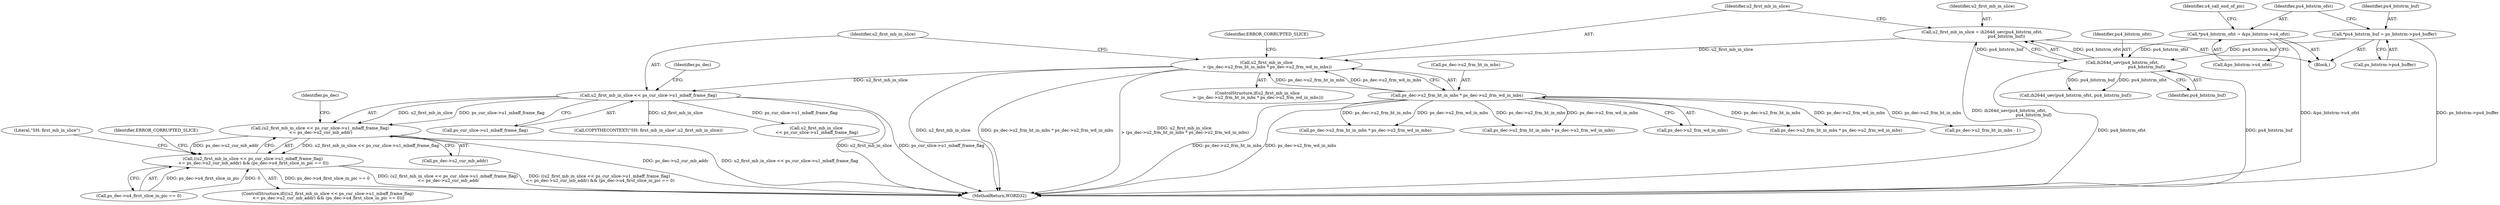 digraph "0_Android_494561291a503840f385fbcd11d9bc5f4dc502b8_2@pointer" {
"1000253" [label="(Call,(u2_first_mb_in_slice << ps_cur_slice->u1_mbaff_frame_flag)\n <= ps_dec->u2_cur_mb_addr)"];
"1000254" [label="(Call,u2_first_mb_in_slice << ps_cur_slice->u1_mbaff_frame_flag)"];
"1000239" [label="(Call,u2_first_mb_in_slice\n > (ps_dec->u2_frm_ht_in_mbs * ps_dec->u2_frm_wd_in_mbs))"];
"1000233" [label="(Call,u2_first_mb_in_slice = ih264d_uev(pu4_bitstrm_ofst,\n                                     pu4_bitstrm_buf))"];
"1000235" [label="(Call,ih264d_uev(pu4_bitstrm_ofst,\n                                     pu4_bitstrm_buf))"];
"1000207" [label="(Call,*pu4_bitstrm_ofst = &ps_bitstrm->u4_ofst)"];
"1000201" [label="(Call,*pu4_bitstrm_buf = ps_bitstrm->pu4_buffer)"];
"1000241" [label="(Call,ps_dec->u2_frm_ht_in_mbs * ps_dec->u2_frm_wd_in_mbs)"];
"1000252" [label="(Call,((u2_first_mb_in_slice << ps_cur_slice->u1_mbaff_frame_flag)\n <= ps_dec->u2_cur_mb_addr) && (ps_dec->u4_first_slice_in_pic == 0))"];
"1000264" [label="(Identifier,ps_dec)"];
"1000842" [label="(Call,ps_dec->u2_frm_ht_in_mbs * ps_dec->u2_frm_wd_in_mbs)"];
"1000242" [label="(Call,ps_dec->u2_frm_ht_in_mbs)"];
"1000259" [label="(Call,ps_dec->u2_cur_mb_addr)"];
"1000271" [label="(Literal,\"SH: first_mb_in_slice\")"];
"1000245" [label="(Call,ps_dec->u2_frm_wd_in_mbs)"];
"1001080" [label="(Call,ps_dec->u2_frm_ht_in_mbs * ps_dec->u2_frm_wd_in_mbs)"];
"1000235" [label="(Call,ih264d_uev(pu4_bitstrm_ofst,\n                                     pu4_bitstrm_buf))"];
"1000241" [label="(Call,ps_dec->u2_frm_ht_in_mbs * ps_dec->u2_frm_wd_in_mbs)"];
"1000256" [label="(Call,ps_cur_slice->u1_mbaff_frame_flag)"];
"1000262" [label="(Call,ps_dec->u4_first_slice_in_pic == 0)"];
"1000164" [label="(Block,)"];
"1000255" [label="(Identifier,u2_first_mb_in_slice)"];
"1000201" [label="(Call,*pu4_bitstrm_buf = ps_bitstrm->pu4_buffer)"];
"1000254" [label="(Call,u2_first_mb_in_slice << ps_cur_slice->u1_mbaff_frame_flag)"];
"1000240" [label="(Identifier,u2_first_mb_in_slice)"];
"1000270" [label="(Call,COPYTHECONTEXT(\"SH: first_mb_in_slice\",u2_first_mb_in_slice))"];
"1000253" [label="(Call,(u2_first_mb_in_slice << ps_cur_slice->u1_mbaff_frame_flag)\n <= ps_dec->u2_cur_mb_addr)"];
"1001860" [label="(Call,u2_first_mb_in_slice\n << ps_cur_slice->u1_mbaff_frame_flag)"];
"1000239" [label="(Call,u2_first_mb_in_slice\n > (ps_dec->u2_frm_ht_in_mbs * ps_dec->u2_frm_wd_in_mbs))"];
"1000224" [label="(Identifier,u4_call_end_of_pic)"];
"1000233" [label="(Call,u2_first_mb_in_slice = ih264d_uev(pu4_bitstrm_ofst,\n                                     pu4_bitstrm_buf))"];
"1000269" [label="(Identifier,ERROR_CORRUPTED_SLICE)"];
"1001934" [label="(Call,ps_dec->u2_frm_ht_in_mbs - 1)"];
"1000237" [label="(Identifier,pu4_bitstrm_buf)"];
"1000236" [label="(Identifier,pu4_bitstrm_ofst)"];
"1000207" [label="(Call,*pu4_bitstrm_ofst = &ps_bitstrm->u4_ofst)"];
"1000202" [label="(Identifier,pu4_bitstrm_buf)"];
"1000238" [label="(ControlStructure,if(u2_first_mb_in_slice\n > (ps_dec->u2_frm_ht_in_mbs * ps_dec->u2_frm_wd_in_mbs)))"];
"1000209" [label="(Call,&ps_bitstrm->u4_ofst)"];
"1000260" [label="(Identifier,ps_dec)"];
"1002544" [label="(MethodReturn,WORD32)"];
"1000250" [label="(Identifier,ERROR_CORRUPTED_SLICE)"];
"1000208" [label="(Identifier,pu4_bitstrm_ofst)"];
"1000275" [label="(Call,ih264d_uev(pu4_bitstrm_ofst, pu4_bitstrm_buf))"];
"1000203" [label="(Call,ps_bitstrm->pu4_buffer)"];
"1000251" [label="(ControlStructure,if(((u2_first_mb_in_slice << ps_cur_slice->u1_mbaff_frame_flag)\n <= ps_dec->u2_cur_mb_addr) && (ps_dec->u4_first_slice_in_pic == 0)))"];
"1000252" [label="(Call,((u2_first_mb_in_slice << ps_cur_slice->u1_mbaff_frame_flag)\n <= ps_dec->u2_cur_mb_addr) && (ps_dec->u4_first_slice_in_pic == 0))"];
"1000965" [label="(Call,ps_dec->u2_frm_ht_in_mbs * ps_dec->u2_frm_wd_in_mbs)"];
"1000234" [label="(Identifier,u2_first_mb_in_slice)"];
"1000253" -> "1000252"  [label="AST: "];
"1000253" -> "1000259"  [label="CFG: "];
"1000254" -> "1000253"  [label="AST: "];
"1000259" -> "1000253"  [label="AST: "];
"1000264" -> "1000253"  [label="CFG: "];
"1000252" -> "1000253"  [label="CFG: "];
"1000253" -> "1002544"  [label="DDG: ps_dec->u2_cur_mb_addr"];
"1000253" -> "1002544"  [label="DDG: u2_first_mb_in_slice << ps_cur_slice->u1_mbaff_frame_flag"];
"1000253" -> "1000252"  [label="DDG: u2_first_mb_in_slice << ps_cur_slice->u1_mbaff_frame_flag"];
"1000253" -> "1000252"  [label="DDG: ps_dec->u2_cur_mb_addr"];
"1000254" -> "1000253"  [label="DDG: u2_first_mb_in_slice"];
"1000254" -> "1000253"  [label="DDG: ps_cur_slice->u1_mbaff_frame_flag"];
"1000254" -> "1000256"  [label="CFG: "];
"1000255" -> "1000254"  [label="AST: "];
"1000256" -> "1000254"  [label="AST: "];
"1000260" -> "1000254"  [label="CFG: "];
"1000254" -> "1002544"  [label="DDG: u2_first_mb_in_slice"];
"1000254" -> "1002544"  [label="DDG: ps_cur_slice->u1_mbaff_frame_flag"];
"1000239" -> "1000254"  [label="DDG: u2_first_mb_in_slice"];
"1000254" -> "1000270"  [label="DDG: u2_first_mb_in_slice"];
"1000254" -> "1001860"  [label="DDG: ps_cur_slice->u1_mbaff_frame_flag"];
"1000239" -> "1000238"  [label="AST: "];
"1000239" -> "1000241"  [label="CFG: "];
"1000240" -> "1000239"  [label="AST: "];
"1000241" -> "1000239"  [label="AST: "];
"1000250" -> "1000239"  [label="CFG: "];
"1000255" -> "1000239"  [label="CFG: "];
"1000239" -> "1002544"  [label="DDG: u2_first_mb_in_slice\n > (ps_dec->u2_frm_ht_in_mbs * ps_dec->u2_frm_wd_in_mbs)"];
"1000239" -> "1002544"  [label="DDG: u2_first_mb_in_slice"];
"1000239" -> "1002544"  [label="DDG: ps_dec->u2_frm_ht_in_mbs * ps_dec->u2_frm_wd_in_mbs"];
"1000233" -> "1000239"  [label="DDG: u2_first_mb_in_slice"];
"1000241" -> "1000239"  [label="DDG: ps_dec->u2_frm_ht_in_mbs"];
"1000241" -> "1000239"  [label="DDG: ps_dec->u2_frm_wd_in_mbs"];
"1000233" -> "1000164"  [label="AST: "];
"1000233" -> "1000235"  [label="CFG: "];
"1000234" -> "1000233"  [label="AST: "];
"1000235" -> "1000233"  [label="AST: "];
"1000240" -> "1000233"  [label="CFG: "];
"1000233" -> "1002544"  [label="DDG: ih264d_uev(pu4_bitstrm_ofst,\n                                     pu4_bitstrm_buf)"];
"1000235" -> "1000233"  [label="DDG: pu4_bitstrm_ofst"];
"1000235" -> "1000233"  [label="DDG: pu4_bitstrm_buf"];
"1000235" -> "1000237"  [label="CFG: "];
"1000236" -> "1000235"  [label="AST: "];
"1000237" -> "1000235"  [label="AST: "];
"1000235" -> "1002544"  [label="DDG: pu4_bitstrm_buf"];
"1000235" -> "1002544"  [label="DDG: pu4_bitstrm_ofst"];
"1000207" -> "1000235"  [label="DDG: pu4_bitstrm_ofst"];
"1000201" -> "1000235"  [label="DDG: pu4_bitstrm_buf"];
"1000235" -> "1000275"  [label="DDG: pu4_bitstrm_ofst"];
"1000235" -> "1000275"  [label="DDG: pu4_bitstrm_buf"];
"1000207" -> "1000164"  [label="AST: "];
"1000207" -> "1000209"  [label="CFG: "];
"1000208" -> "1000207"  [label="AST: "];
"1000209" -> "1000207"  [label="AST: "];
"1000224" -> "1000207"  [label="CFG: "];
"1000207" -> "1002544"  [label="DDG: &ps_bitstrm->u4_ofst"];
"1000201" -> "1000164"  [label="AST: "];
"1000201" -> "1000203"  [label="CFG: "];
"1000202" -> "1000201"  [label="AST: "];
"1000203" -> "1000201"  [label="AST: "];
"1000208" -> "1000201"  [label="CFG: "];
"1000201" -> "1002544"  [label="DDG: ps_bitstrm->pu4_buffer"];
"1000241" -> "1000245"  [label="CFG: "];
"1000242" -> "1000241"  [label="AST: "];
"1000245" -> "1000241"  [label="AST: "];
"1000241" -> "1002544"  [label="DDG: ps_dec->u2_frm_ht_in_mbs"];
"1000241" -> "1002544"  [label="DDG: ps_dec->u2_frm_wd_in_mbs"];
"1000241" -> "1000842"  [label="DDG: ps_dec->u2_frm_ht_in_mbs"];
"1000241" -> "1000842"  [label="DDG: ps_dec->u2_frm_wd_in_mbs"];
"1000241" -> "1000965"  [label="DDG: ps_dec->u2_frm_ht_in_mbs"];
"1000241" -> "1000965"  [label="DDG: ps_dec->u2_frm_wd_in_mbs"];
"1000241" -> "1001080"  [label="DDG: ps_dec->u2_frm_ht_in_mbs"];
"1000241" -> "1001080"  [label="DDG: ps_dec->u2_frm_wd_in_mbs"];
"1000241" -> "1001934"  [label="DDG: ps_dec->u2_frm_ht_in_mbs"];
"1000252" -> "1000251"  [label="AST: "];
"1000252" -> "1000262"  [label="CFG: "];
"1000262" -> "1000252"  [label="AST: "];
"1000269" -> "1000252"  [label="CFG: "];
"1000271" -> "1000252"  [label="CFG: "];
"1000252" -> "1002544"  [label="DDG: (u2_first_mb_in_slice << ps_cur_slice->u1_mbaff_frame_flag)\n <= ps_dec->u2_cur_mb_addr"];
"1000252" -> "1002544"  [label="DDG: ((u2_first_mb_in_slice << ps_cur_slice->u1_mbaff_frame_flag)\n <= ps_dec->u2_cur_mb_addr) && (ps_dec->u4_first_slice_in_pic == 0)"];
"1000252" -> "1002544"  [label="DDG: ps_dec->u4_first_slice_in_pic == 0"];
"1000262" -> "1000252"  [label="DDG: ps_dec->u4_first_slice_in_pic"];
"1000262" -> "1000252"  [label="DDG: 0"];
}
